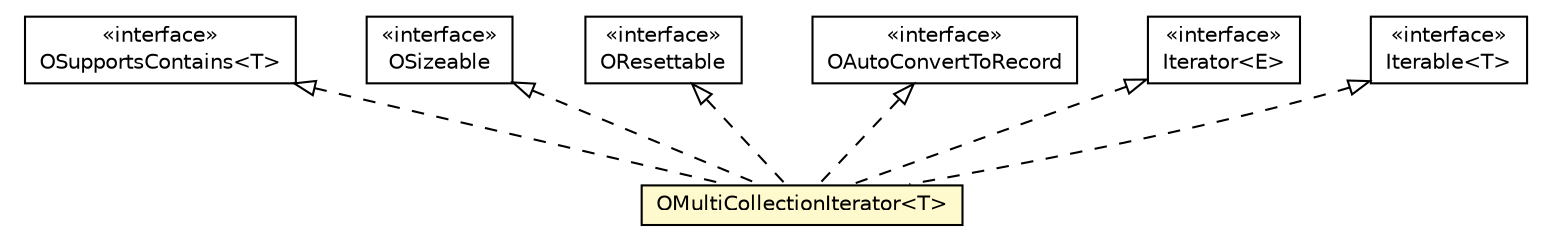 #!/usr/local/bin/dot
#
# Class diagram 
# Generated by UMLGraph version R5_6-24-gf6e263 (http://www.umlgraph.org/)
#

digraph G {
	edge [fontname="Helvetica",fontsize=10,labelfontname="Helvetica",labelfontsize=10];
	node [fontname="Helvetica",fontsize=10,shape=plaintext];
	nodesep=0.25;
	ranksep=0.5;
	// com.orientechnologies.common.collection.OMultiCollectionIterator<T>
	c2519979 [label=<<table title="com.orientechnologies.common.collection.OMultiCollectionIterator" border="0" cellborder="1" cellspacing="0" cellpadding="2" port="p" bgcolor="lemonChiffon" href="./OMultiCollectionIterator.html">
		<tr><td><table border="0" cellspacing="0" cellpadding="1">
<tr><td align="center" balign="center"> OMultiCollectionIterator&lt;T&gt; </td></tr>
		</table></td></tr>
		</table>>, URL="./OMultiCollectionIterator.html", fontname="Helvetica", fontcolor="black", fontsize=10.0];
	// com.orientechnologies.common.util.OSupportsContains<T>
	c2520066 [label=<<table title="com.orientechnologies.common.util.OSupportsContains" border="0" cellborder="1" cellspacing="0" cellpadding="2" port="p" href="../util/OSupportsContains.html">
		<tr><td><table border="0" cellspacing="0" cellpadding="1">
<tr><td align="center" balign="center"> &#171;interface&#187; </td></tr>
<tr><td align="center" balign="center"> OSupportsContains&lt;T&gt; </td></tr>
		</table></td></tr>
		</table>>, URL="../util/OSupportsContains.html", fontname="Helvetica", fontcolor="black", fontsize=10.0];
	// com.orientechnologies.common.util.OSizeable
	c2520068 [label=<<table title="com.orientechnologies.common.util.OSizeable" border="0" cellborder="1" cellspacing="0" cellpadding="2" port="p" href="../util/OSizeable.html">
		<tr><td><table border="0" cellspacing="0" cellpadding="1">
<tr><td align="center" balign="center"> &#171;interface&#187; </td></tr>
<tr><td align="center" balign="center"> OSizeable </td></tr>
		</table></td></tr>
		</table>>, URL="../util/OSizeable.html", fontname="Helvetica", fontcolor="black", fontsize=10.0];
	// com.orientechnologies.common.util.OResettable
	c2520072 [label=<<table title="com.orientechnologies.common.util.OResettable" border="0" cellborder="1" cellspacing="0" cellpadding="2" port="p" href="../util/OResettable.html">
		<tr><td><table border="0" cellspacing="0" cellpadding="1">
<tr><td align="center" balign="center"> &#171;interface&#187; </td></tr>
<tr><td align="center" balign="center"> OResettable </td></tr>
		</table></td></tr>
		</table>>, URL="../util/OResettable.html", fontname="Helvetica", fontcolor="black", fontsize=10.0];
	// com.orientechnologies.orient.core.db.record.OAutoConvertToRecord
	c2520174 [label=<<table title="com.orientechnologies.orient.core.db.record.OAutoConvertToRecord" border="0" cellborder="1" cellspacing="0" cellpadding="2" port="p" href="../../orient/core/db/record/OAutoConvertToRecord.html">
		<tr><td><table border="0" cellspacing="0" cellpadding="1">
<tr><td align="center" balign="center"> &#171;interface&#187; </td></tr>
<tr><td align="center" balign="center"> OAutoConvertToRecord </td></tr>
		</table></td></tr>
		</table>>, URL="../../orient/core/db/record/OAutoConvertToRecord.html", fontname="Helvetica", fontcolor="black", fontsize=10.0];
	//com.orientechnologies.common.collection.OMultiCollectionIterator<T> implements java.util.Iterator<E>
	c2521953:p -> c2519979:p [dir=back,arrowtail=empty,style=dashed];
	//com.orientechnologies.common.collection.OMultiCollectionIterator<T> implements java.lang.Iterable<T>
	c2521954:p -> c2519979:p [dir=back,arrowtail=empty,style=dashed];
	//com.orientechnologies.common.collection.OMultiCollectionIterator<T> implements com.orientechnologies.common.util.OResettable
	c2520072:p -> c2519979:p [dir=back,arrowtail=empty,style=dashed];
	//com.orientechnologies.common.collection.OMultiCollectionIterator<T> implements com.orientechnologies.common.util.OSizeable
	c2520068:p -> c2519979:p [dir=back,arrowtail=empty,style=dashed];
	//com.orientechnologies.common.collection.OMultiCollectionIterator<T> implements com.orientechnologies.common.util.OSupportsContains<T>
	c2520066:p -> c2519979:p [dir=back,arrowtail=empty,style=dashed];
	//com.orientechnologies.common.collection.OMultiCollectionIterator<T> implements com.orientechnologies.orient.core.db.record.OAutoConvertToRecord
	c2520174:p -> c2519979:p [dir=back,arrowtail=empty,style=dashed];
	// java.lang.Iterable<T>
	c2521954 [label=<<table title="java.lang.Iterable" border="0" cellborder="1" cellspacing="0" cellpadding="2" port="p" href="http://java.sun.com/j2se/1.4.2/docs/api/java/lang/Iterable.html">
		<tr><td><table border="0" cellspacing="0" cellpadding="1">
<tr><td align="center" balign="center"> &#171;interface&#187; </td></tr>
<tr><td align="center" balign="center"> Iterable&lt;T&gt; </td></tr>
		</table></td></tr>
		</table>>, URL="http://java.sun.com/j2se/1.4.2/docs/api/java/lang/Iterable.html", fontname="Helvetica", fontcolor="black", fontsize=10.0];
	// java.util.Iterator<E>
	c2521953 [label=<<table title="java.util.Iterator" border="0" cellborder="1" cellspacing="0" cellpadding="2" port="p" href="http://java.sun.com/j2se/1.4.2/docs/api/java/util/Iterator.html">
		<tr><td><table border="0" cellspacing="0" cellpadding="1">
<tr><td align="center" balign="center"> &#171;interface&#187; </td></tr>
<tr><td align="center" balign="center"> Iterator&lt;E&gt; </td></tr>
		</table></td></tr>
		</table>>, URL="http://java.sun.com/j2se/1.4.2/docs/api/java/util/Iterator.html", fontname="Helvetica", fontcolor="black", fontsize=10.0];
}

